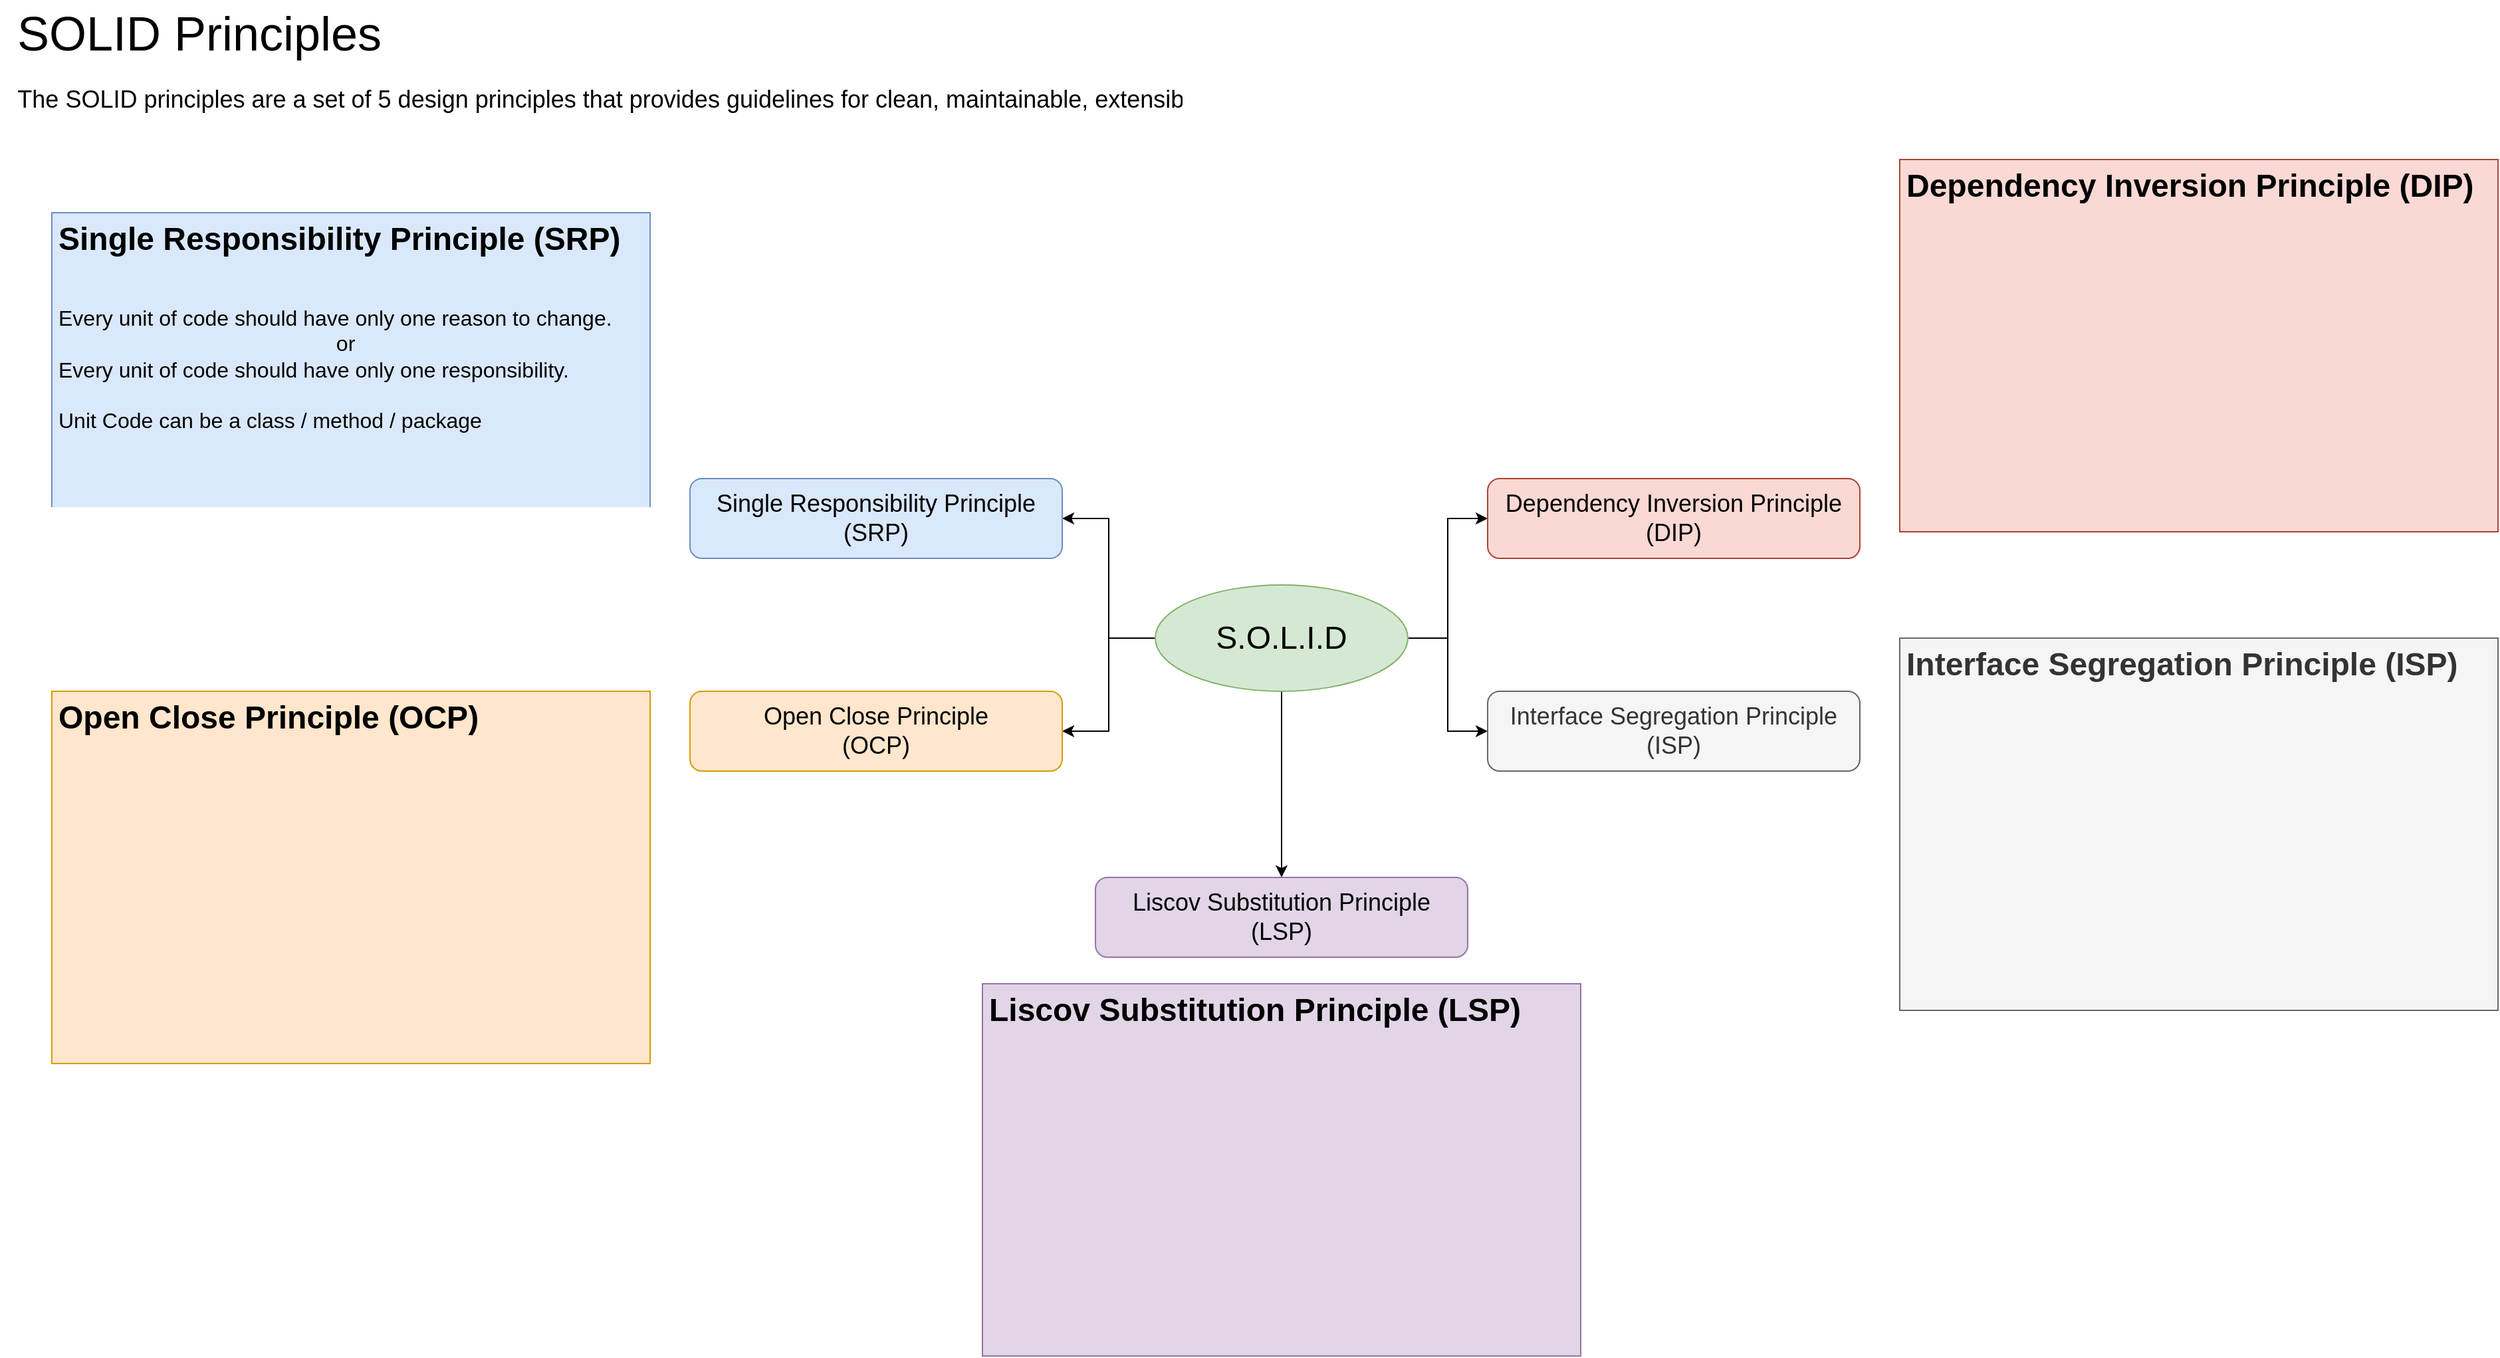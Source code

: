 <mxfile version="21.5.2" type="github">
  <diagram name="Page-1" id="U-gWTcchUs-p3g92YH2O">
    <mxGraphModel dx="2074" dy="1131" grid="1" gridSize="10" guides="1" tooltips="1" connect="1" arrows="1" fold="1" page="1" pageScale="1" pageWidth="2000" pageHeight="3000" math="0" shadow="0">
      <root>
        <mxCell id="0" />
        <mxCell id="1" parent="0" />
        <mxCell id="DwHcUVJojfOaEQiR3cPv-1" value="&lt;font style=&quot;font-size: 36px;&quot;&gt;SOLID Principles&lt;/font&gt;" style="text;strokeColor=none;align=center;fillColor=none;html=1;verticalAlign=middle;whiteSpace=wrap;rounded=0;" parent="1" vertex="1">
          <mxGeometry x="40" y="40" width="300" height="50" as="geometry" />
        </mxCell>
        <mxCell id="DwHcUVJojfOaEQiR3cPv-8" style="edgeStyle=orthogonalEdgeStyle;rounded=0;orthogonalLoop=1;jettySize=auto;html=1;entryX=1;entryY=0.5;entryDx=0;entryDy=0;" parent="1" source="DwHcUVJojfOaEQiR3cPv-2" target="DwHcUVJojfOaEQiR3cPv-3" edge="1">
          <mxGeometry relative="1" as="geometry" />
        </mxCell>
        <mxCell id="DwHcUVJojfOaEQiR3cPv-11" style="edgeStyle=orthogonalEdgeStyle;rounded=0;orthogonalLoop=1;jettySize=auto;html=1;" parent="1" source="DwHcUVJojfOaEQiR3cPv-2" target="DwHcUVJojfOaEQiR3cPv-5" edge="1">
          <mxGeometry relative="1" as="geometry" />
        </mxCell>
        <mxCell id="DwHcUVJojfOaEQiR3cPv-12" style="edgeStyle=orthogonalEdgeStyle;rounded=0;orthogonalLoop=1;jettySize=auto;html=1;entryX=0;entryY=0.5;entryDx=0;entryDy=0;" parent="1" source="DwHcUVJojfOaEQiR3cPv-2" target="DwHcUVJojfOaEQiR3cPv-6" edge="1">
          <mxGeometry relative="1" as="geometry" />
        </mxCell>
        <mxCell id="DwHcUVJojfOaEQiR3cPv-13" style="edgeStyle=orthogonalEdgeStyle;rounded=0;orthogonalLoop=1;jettySize=auto;html=1;entryX=0;entryY=0.5;entryDx=0;entryDy=0;" parent="1" source="DwHcUVJojfOaEQiR3cPv-2" target="DwHcUVJojfOaEQiR3cPv-7" edge="1">
          <mxGeometry relative="1" as="geometry" />
        </mxCell>
        <mxCell id="TZQJEN7EfyR50EH8yIkG-3" style="edgeStyle=orthogonalEdgeStyle;rounded=0;orthogonalLoop=1;jettySize=auto;html=1;entryX=1;entryY=0.5;entryDx=0;entryDy=0;" edge="1" parent="1" source="DwHcUVJojfOaEQiR3cPv-2" target="TZQJEN7EfyR50EH8yIkG-1">
          <mxGeometry relative="1" as="geometry" />
        </mxCell>
        <mxCell id="DwHcUVJojfOaEQiR3cPv-2" value="&lt;font style=&quot;font-size: 24px;&quot;&gt;S.O.L.I.D&lt;/font&gt;" style="ellipse;whiteSpace=wrap;html=1;fillColor=#d5e8d4;strokeColor=#82b366;fontColor=#000000;" parent="1" vertex="1">
          <mxGeometry x="909" y="480" width="190" height="80" as="geometry" />
        </mxCell>
        <mxCell id="DwHcUVJojfOaEQiR3cPv-3" value="&lt;font style=&quot;font-size: 18px;&quot;&gt;Single Responsibility Principle&lt;br&gt;(SRP)&lt;/font&gt;" style="rounded=1;whiteSpace=wrap;html=1;fillColor=#dae8fc;strokeColor=#6c8ebf;fontColor=#000000;" parent="1" vertex="1">
          <mxGeometry x="559" y="400" width="280" height="60" as="geometry" />
        </mxCell>
        <mxCell id="DwHcUVJojfOaEQiR3cPv-5" value="&lt;span style=&quot;font-size: 18px;&quot;&gt;Liscov Substitution Principle&lt;br&gt;&lt;/span&gt;&lt;font style=&quot;font-size: 18px;&quot;&gt;(LSP)&lt;/font&gt;" style="rounded=1;whiteSpace=wrap;html=1;fillColor=#e1d5e7;strokeColor=#9673a6;fontColor=#000000;" parent="1" vertex="1">
          <mxGeometry x="864" y="700" width="280" height="60" as="geometry" />
        </mxCell>
        <mxCell id="DwHcUVJojfOaEQiR3cPv-6" value="&lt;span style=&quot;font-size: 18px;&quot;&gt;Interface Segregation Principle&lt;br&gt;&lt;/span&gt;&lt;font style=&quot;font-size: 18px;&quot;&gt;(ISP)&lt;/font&gt;" style="rounded=1;whiteSpace=wrap;html=1;fillColor=#f5f5f5;fontColor=#333333;strokeColor=#666666;" parent="1" vertex="1">
          <mxGeometry x="1159" y="560" width="280" height="60" as="geometry" />
        </mxCell>
        <mxCell id="DwHcUVJojfOaEQiR3cPv-7" value="&lt;span style=&quot;font-size: 18px;&quot;&gt;Dependency Inversion Principle&lt;br&gt;&lt;/span&gt;&lt;font style=&quot;font-size: 18px;&quot;&gt;(DIP)&lt;/font&gt;" style="rounded=1;whiteSpace=wrap;html=1;fillColor=#fad9d5;strokeColor=#ae4132;fontColor=#000000;" parent="1" vertex="1">
          <mxGeometry x="1159" y="400" width="280" height="60" as="geometry" />
        </mxCell>
        <mxCell id="DwHcUVJojfOaEQiR3cPv-14" value="&lt;h1&gt;Single Responsibility Principle (SRP)&lt;/h1&gt;&lt;div&gt;&lt;font style=&quot;font-size: 16px;&quot;&gt;&lt;br&gt;&lt;/font&gt;&lt;/div&gt;&lt;div&gt;&lt;font style=&quot;font-size: 16px;&quot;&gt;Every unit of code should have only one reason to change.&lt;/font&gt;&lt;/div&gt;&lt;div&gt;&lt;font size=&quot;3&quot;&gt;&amp;nbsp; &amp;nbsp; &amp;nbsp; &amp;nbsp; &amp;nbsp; &amp;nbsp; &amp;nbsp; &amp;nbsp; &amp;nbsp; &amp;nbsp; &amp;nbsp; &amp;nbsp; &amp;nbsp; &amp;nbsp; &amp;nbsp; &amp;nbsp; &amp;nbsp; &amp;nbsp; &amp;nbsp; &amp;nbsp; &amp;nbsp; &amp;nbsp; &amp;nbsp; &amp;nbsp;or&lt;/font&gt;&lt;/div&gt;&lt;div&gt;&lt;font size=&quot;3&quot;&gt;Every unit of code should have only one responsibility.&lt;/font&gt;&lt;/div&gt;&lt;div&gt;&lt;font size=&quot;3&quot;&gt;&lt;br&gt;&lt;/font&gt;&lt;/div&gt;&lt;div&gt;&lt;font size=&quot;3&quot;&gt;Unit Code can be a class / method / package&lt;/font&gt;&lt;/div&gt;" style="text;html=1;strokeColor=#6c8ebf;fillColor=#dae8fc;spacing=5;spacingTop=-20;whiteSpace=wrap;overflow=hidden;rounded=0;fontColor=#000000;" parent="1" vertex="1">
          <mxGeometry x="79" y="200" width="450" height="280" as="geometry" />
        </mxCell>
        <mxCell id="DwHcUVJojfOaEQiR3cPv-15" value="&lt;h1&gt;Open Close Principle (OCP)&lt;/h1&gt;" style="text;html=1;strokeColor=#d79b00;fillColor=#ffe6cc;spacing=5;spacingTop=-20;whiteSpace=wrap;overflow=hidden;rounded=0;fontColor=#000000;" parent="1" vertex="1">
          <mxGeometry x="79" y="560" width="450" height="280" as="geometry" />
        </mxCell>
        <mxCell id="DwHcUVJojfOaEQiR3cPv-16" value="&lt;h1&gt;Liscov Substitution Principle (LSP)&lt;/h1&gt;" style="text;html=1;strokeColor=#9673a6;fillColor=#e1d5e7;spacing=5;spacingTop=-20;whiteSpace=wrap;overflow=hidden;rounded=0;fontColor=#000000;" parent="1" vertex="1">
          <mxGeometry x="779" y="780" width="450" height="280" as="geometry" />
        </mxCell>
        <mxCell id="DwHcUVJojfOaEQiR3cPv-17" value="&lt;h1&gt;Dependency Inversion Principle (DIP)&lt;/h1&gt;" style="text;html=1;strokeColor=#ae4132;fillColor=#fad9d5;spacing=5;spacingTop=-20;whiteSpace=wrap;overflow=hidden;rounded=0;fontColor=#000000;" parent="1" vertex="1">
          <mxGeometry x="1469" y="160" width="450" height="280" as="geometry" />
        </mxCell>
        <mxCell id="DwHcUVJojfOaEQiR3cPv-18" value="&lt;h1&gt;Interface Segregation Principle (ISP)&lt;/h1&gt;" style="text;html=1;strokeColor=#666666;fillColor=#f5f5f5;spacing=5;spacingTop=-20;whiteSpace=wrap;overflow=hidden;rounded=0;fontColor=#333333;" parent="1" vertex="1">
          <mxGeometry x="1469" y="520" width="450" height="280" as="geometry" />
        </mxCell>
        <mxCell id="DwHcUVJojfOaEQiR3cPv-19" value="&lt;font style=&quot;font-size: 18px;&quot;&gt;The SOLID principles are a set of 5 design principles that provides guidelines for clean, maintainable, extensible and scalable software design.&lt;/font&gt;" style="text;html=1;strokeColor=none;fillColor=none;align=center;verticalAlign=middle;whiteSpace=wrap;rounded=0;" parent="1" vertex="1">
          <mxGeometry x="40" y="100" width="1160" height="30" as="geometry" />
        </mxCell>
        <mxCell id="TZQJEN7EfyR50EH8yIkG-1" value="&lt;span style=&quot;font-size: 18px;&quot;&gt;Open Close Principle &lt;br&gt;(OCP)&lt;/span&gt;" style="rounded=1;whiteSpace=wrap;html=1;fillColor=#FFE6CC;strokeColor=#D79B00;fontColor=#000000;" vertex="1" parent="1">
          <mxGeometry x="559" y="560" width="280" height="60" as="geometry" />
        </mxCell>
      </root>
    </mxGraphModel>
  </diagram>
</mxfile>
